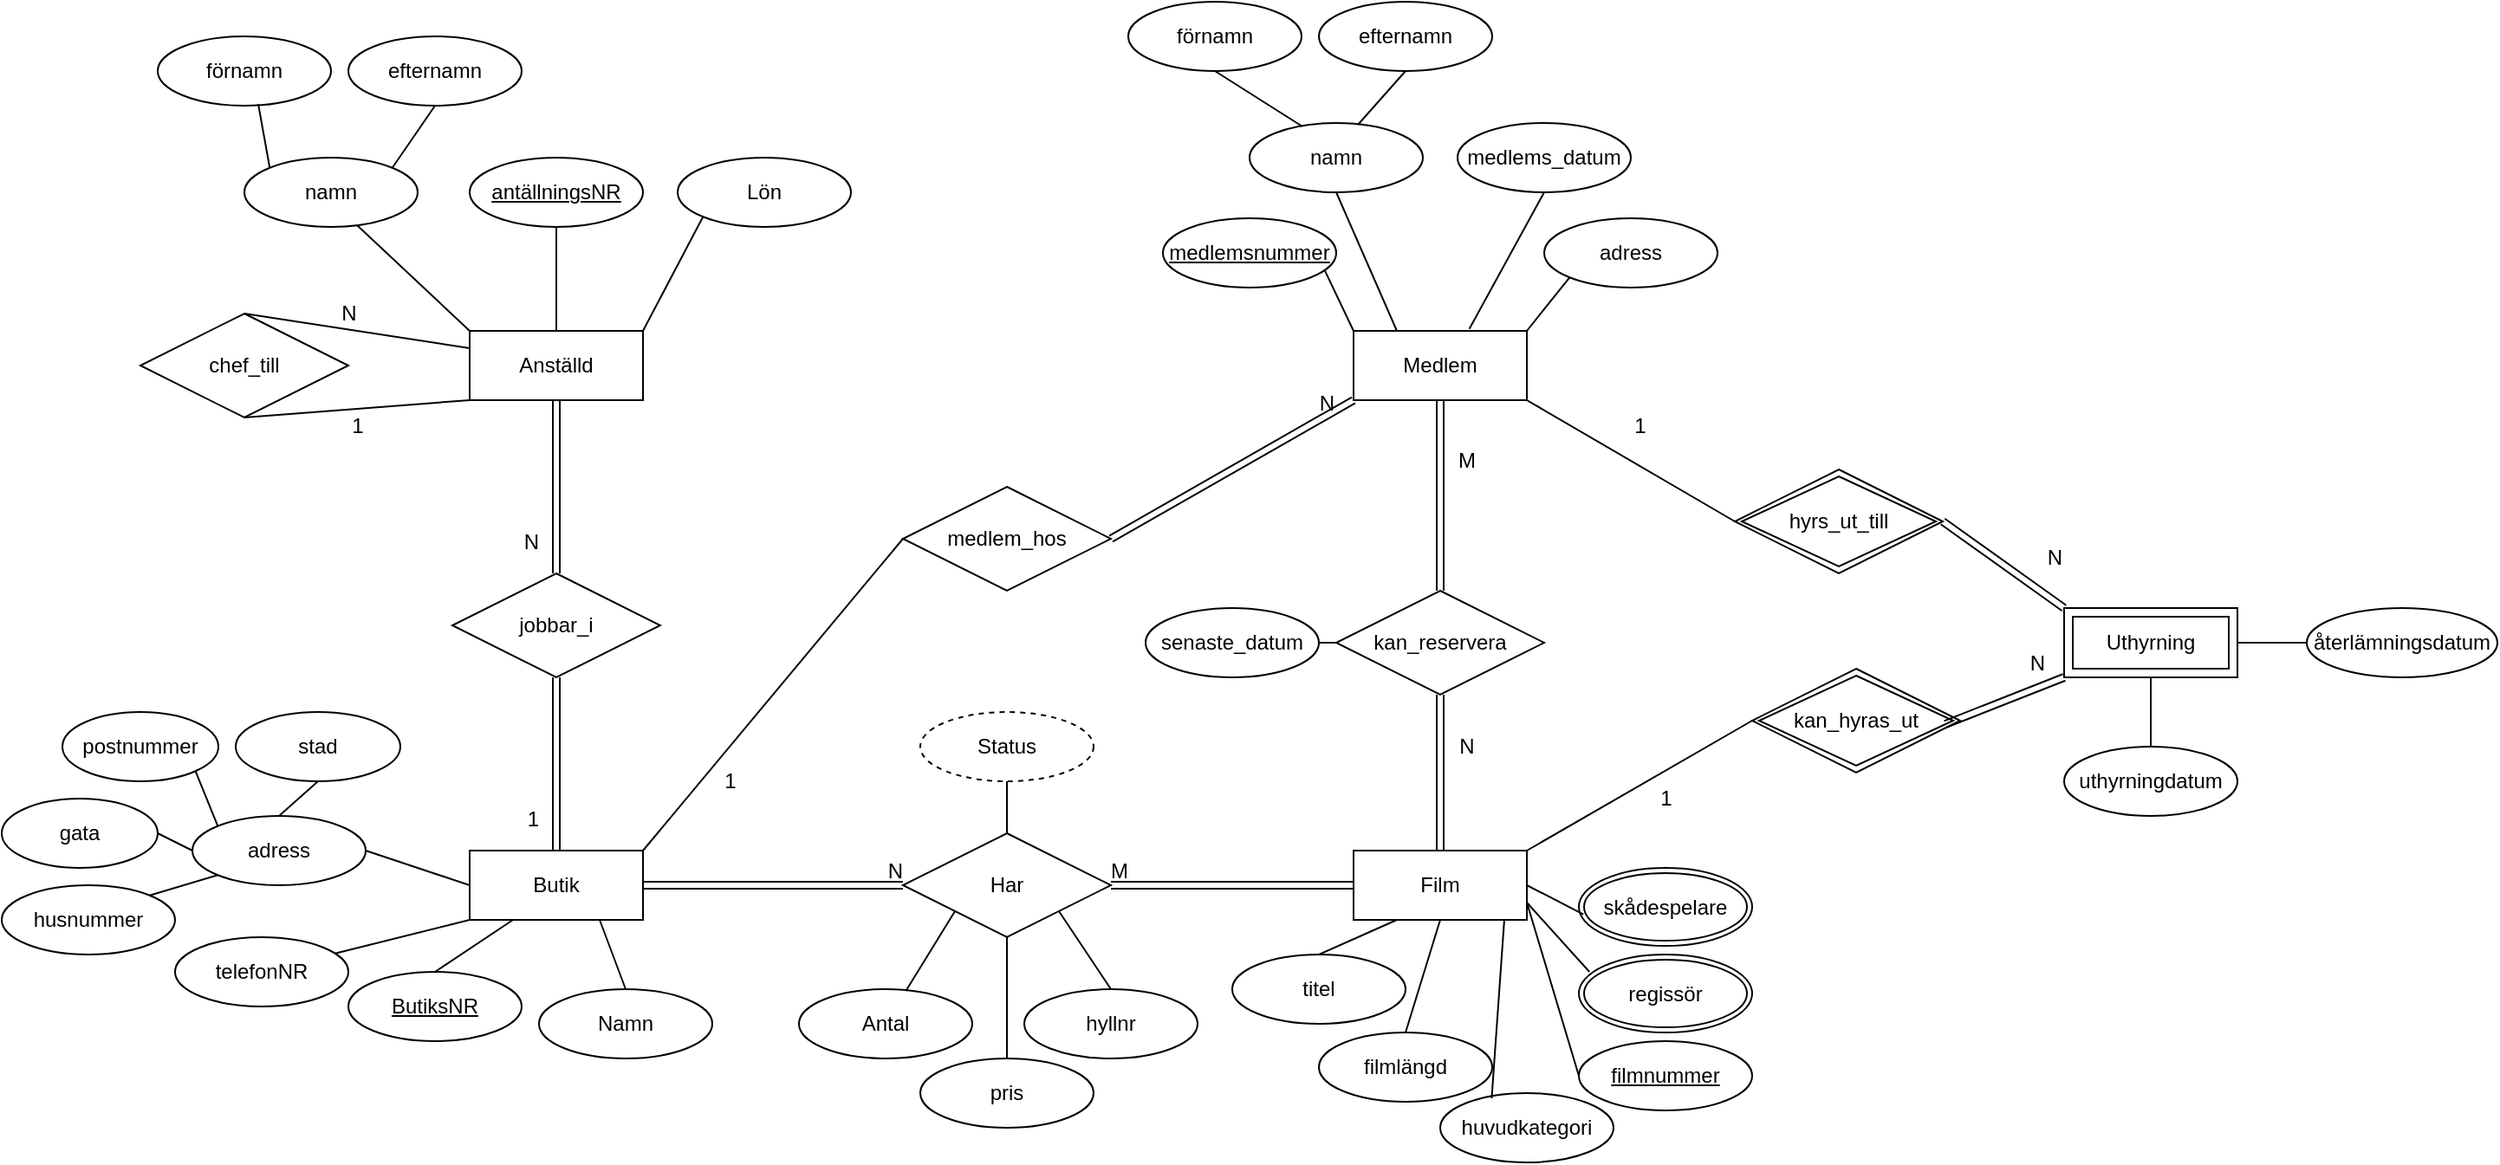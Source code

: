 <mxfile version="20.3.0" type="device"><diagram id="2Gn8IiJ5JbjK_qTD21-P" name="Page-1"><mxGraphModel dx="1586" dy="1097" grid="1" gridSize="10" guides="1" tooltips="1" connect="1" arrows="1" fold="1" page="0" pageScale="1" pageWidth="827" pageHeight="1169" math="0" shadow="0"><root><mxCell id="0"/><mxCell id="1" parent="0"/><mxCell id="5Oxl2n-bOs-Yhu8xtXHp-1" value="Anställd" style="whiteSpace=wrap;html=1;align=center;" parent="1" vertex="1"><mxGeometry x="120" y="120" width="100" height="40" as="geometry"/></mxCell><mxCell id="5Oxl2n-bOs-Yhu8xtXHp-2" value="antällningsNR" style="ellipse;whiteSpace=wrap;html=1;align=center;fontStyle=4;" parent="1" vertex="1"><mxGeometry x="120" y="20" width="100" height="40" as="geometry"/></mxCell><mxCell id="5Oxl2n-bOs-Yhu8xtXHp-3" value="namn" style="ellipse;whiteSpace=wrap;html=1;align=center;" parent="1" vertex="1"><mxGeometry x="-10" y="20" width="100" height="40" as="geometry"/></mxCell><mxCell id="5Oxl2n-bOs-Yhu8xtXHp-4" value="Lön" style="ellipse;whiteSpace=wrap;html=1;align=center;" parent="1" vertex="1"><mxGeometry x="240" y="20" width="100" height="40" as="geometry"/></mxCell><mxCell id="5Oxl2n-bOs-Yhu8xtXHp-5" value="förnamn" style="ellipse;whiteSpace=wrap;html=1;align=center;" parent="1" vertex="1"><mxGeometry x="-60" y="-50" width="100" height="40" as="geometry"/></mxCell><mxCell id="5Oxl2n-bOs-Yhu8xtXHp-6" value="efternamn" style="ellipse;whiteSpace=wrap;html=1;align=center;" parent="1" vertex="1"><mxGeometry x="50" y="-50" width="100" height="40" as="geometry"/></mxCell><mxCell id="5Oxl2n-bOs-Yhu8xtXHp-7" value="" style="endArrow=none;html=1;rounded=0;exitX=0.5;exitY=1;exitDx=0;exitDy=0;entryX=1;entryY=0;entryDx=0;entryDy=0;" parent="1" source="5Oxl2n-bOs-Yhu8xtXHp-6" target="5Oxl2n-bOs-Yhu8xtXHp-3" edge="1"><mxGeometry relative="1" as="geometry"><mxPoint x="240" y="250" as="sourcePoint"/><mxPoint x="400" y="250" as="targetPoint"/></mxGeometry></mxCell><mxCell id="5Oxl2n-bOs-Yhu8xtXHp-8" value="" style="endArrow=none;html=1;rounded=0;entryX=0;entryY=0;entryDx=0;entryDy=0;exitX=0.58;exitY=0.975;exitDx=0;exitDy=0;exitPerimeter=0;" parent="1" source="5Oxl2n-bOs-Yhu8xtXHp-5" target="5Oxl2n-bOs-Yhu8xtXHp-3" edge="1"><mxGeometry relative="1" as="geometry"><mxPoint x="-10" y="-10" as="sourcePoint"/><mxPoint x="140" y="-10" as="targetPoint"/></mxGeometry></mxCell><mxCell id="5Oxl2n-bOs-Yhu8xtXHp-10" value="" style="endArrow=none;html=1;rounded=0;exitX=0;exitY=1;exitDx=0;exitDy=0;entryX=1;entryY=0;entryDx=0;entryDy=0;" parent="1" source="5Oxl2n-bOs-Yhu8xtXHp-4" target="5Oxl2n-bOs-Yhu8xtXHp-1" edge="1"><mxGeometry relative="1" as="geometry"><mxPoint x="210" y="300" as="sourcePoint"/><mxPoint x="370" y="300" as="targetPoint"/></mxGeometry></mxCell><mxCell id="5Oxl2n-bOs-Yhu8xtXHp-11" value="" style="endArrow=none;html=1;rounded=0;exitX=0.5;exitY=1;exitDx=0;exitDy=0;entryX=0.5;entryY=0;entryDx=0;entryDy=0;" parent="1" source="5Oxl2n-bOs-Yhu8xtXHp-2" target="5Oxl2n-bOs-Yhu8xtXHp-1" edge="1"><mxGeometry relative="1" as="geometry"><mxPoint x="210" y="300" as="sourcePoint"/><mxPoint x="370" y="300" as="targetPoint"/></mxGeometry></mxCell><mxCell id="5Oxl2n-bOs-Yhu8xtXHp-12" value="" style="endArrow=none;html=1;rounded=0;exitX=0.65;exitY=0.975;exitDx=0;exitDy=0;exitPerimeter=0;entryX=0;entryY=0;entryDx=0;entryDy=0;" parent="1" source="5Oxl2n-bOs-Yhu8xtXHp-3" target="5Oxl2n-bOs-Yhu8xtXHp-1" edge="1"><mxGeometry relative="1" as="geometry"><mxPoint x="210" y="300" as="sourcePoint"/><mxPoint x="370" y="300" as="targetPoint"/></mxGeometry></mxCell><mxCell id="5Oxl2n-bOs-Yhu8xtXHp-13" value="chef_till" style="shape=rhombus;perimeter=rhombusPerimeter;whiteSpace=wrap;html=1;align=center;" parent="1" vertex="1"><mxGeometry x="-70" y="110" width="120" height="60" as="geometry"/></mxCell><mxCell id="5Oxl2n-bOs-Yhu8xtXHp-14" value="" style="endArrow=none;html=1;rounded=0;exitX=0.5;exitY=1;exitDx=0;exitDy=0;entryX=0;entryY=1;entryDx=0;entryDy=0;" parent="1" source="5Oxl2n-bOs-Yhu8xtXHp-13" target="5Oxl2n-bOs-Yhu8xtXHp-1" edge="1"><mxGeometry relative="1" as="geometry"><mxPoint x="130" y="280" as="sourcePoint"/><mxPoint x="290" y="280" as="targetPoint"/></mxGeometry></mxCell><mxCell id="5Oxl2n-bOs-Yhu8xtXHp-15" value="" style="endArrow=none;html=1;rounded=0;exitX=0.5;exitY=0;exitDx=0;exitDy=0;entryX=0;entryY=0.25;entryDx=0;entryDy=0;" parent="1" source="5Oxl2n-bOs-Yhu8xtXHp-13" target="5Oxl2n-bOs-Yhu8xtXHp-1" edge="1"><mxGeometry relative="1" as="geometry"><mxPoint x="130" y="280" as="sourcePoint"/><mxPoint x="290" y="280" as="targetPoint"/></mxGeometry></mxCell><mxCell id="5Oxl2n-bOs-Yhu8xtXHp-16" value="1" style="text;html=1;align=center;verticalAlign=middle;resizable=0;points=[];autosize=1;strokeColor=none;fillColor=none;" parent="1" vertex="1"><mxGeometry x="40" y="160" width="30" height="30" as="geometry"/></mxCell><mxCell id="5Oxl2n-bOs-Yhu8xtXHp-17" value="N" style="text;html=1;align=center;verticalAlign=middle;resizable=0;points=[];autosize=1;strokeColor=none;fillColor=none;" parent="1" vertex="1"><mxGeometry x="35" y="95" width="30" height="30" as="geometry"/></mxCell><mxCell id="5Oxl2n-bOs-Yhu8xtXHp-18" value="Butik" style="whiteSpace=wrap;html=1;align=center;" parent="1" vertex="1"><mxGeometry x="120" y="420" width="100" height="40" as="geometry"/></mxCell><mxCell id="5Oxl2n-bOs-Yhu8xtXHp-19" value="jobbar_i" style="shape=rhombus;perimeter=rhombusPerimeter;whiteSpace=wrap;html=1;align=center;" parent="1" vertex="1"><mxGeometry x="110" y="260" width="120" height="60" as="geometry"/></mxCell><mxCell id="5Oxl2n-bOs-Yhu8xtXHp-30" value="" style="shape=link;html=1;rounded=0;exitX=0.5;exitY=1;exitDx=0;exitDy=0;entryX=0.5;entryY=0;entryDx=0;entryDy=0;" parent="1" source="5Oxl2n-bOs-Yhu8xtXHp-1" target="5Oxl2n-bOs-Yhu8xtXHp-19" edge="1"><mxGeometry relative="1" as="geometry"><mxPoint x="130" y="460" as="sourcePoint"/><mxPoint x="320" y="290" as="targetPoint"/></mxGeometry></mxCell><mxCell id="5Oxl2n-bOs-Yhu8xtXHp-31" value="N" style="resizable=0;html=1;align=right;verticalAlign=bottom;" parent="5Oxl2n-bOs-Yhu8xtXHp-30" connectable="0" vertex="1"><mxGeometry x="1" relative="1" as="geometry"><mxPoint x="-10" y="-10" as="offset"/></mxGeometry></mxCell><mxCell id="5Oxl2n-bOs-Yhu8xtXHp-32" value="" style="shape=link;html=1;rounded=0;entryX=0.5;entryY=0;entryDx=0;entryDy=0;exitX=0.5;exitY=1;exitDx=0;exitDy=0;" parent="1" source="5Oxl2n-bOs-Yhu8xtXHp-19" target="5Oxl2n-bOs-Yhu8xtXHp-18" edge="1"><mxGeometry relative="1" as="geometry"><mxPoint x="130" y="460" as="sourcePoint"/><mxPoint x="290" y="460" as="targetPoint"/></mxGeometry></mxCell><mxCell id="5Oxl2n-bOs-Yhu8xtXHp-33" value="1" style="resizable=0;html=1;align=right;verticalAlign=bottom;" parent="5Oxl2n-bOs-Yhu8xtXHp-32" connectable="0" vertex="1"><mxGeometry x="1" relative="1" as="geometry"><mxPoint x="-10" y="-10" as="offset"/></mxGeometry></mxCell><mxCell id="5Oxl2n-bOs-Yhu8xtXHp-34" value="telefonNR" style="ellipse;whiteSpace=wrap;html=1;align=center;" parent="1" vertex="1"><mxGeometry x="-50" y="470" width="100" height="40" as="geometry"/></mxCell><mxCell id="5Oxl2n-bOs-Yhu8xtXHp-35" value="adress" style="ellipse;whiteSpace=wrap;html=1;align=center;" parent="1" vertex="1"><mxGeometry x="-40" y="400" width="100" height="40" as="geometry"/></mxCell><mxCell id="5Oxl2n-bOs-Yhu8xtXHp-36" value="&lt;u&gt;ButiksNR&lt;/u&gt;" style="ellipse;whiteSpace=wrap;html=1;align=center;" parent="1" vertex="1"><mxGeometry x="50" y="490" width="100" height="40" as="geometry"/></mxCell><mxCell id="5Oxl2n-bOs-Yhu8xtXHp-37" value="Namn" style="ellipse;whiteSpace=wrap;html=1;align=center;" parent="1" vertex="1"><mxGeometry x="160" y="500" width="100" height="40" as="geometry"/></mxCell><mxCell id="5Oxl2n-bOs-Yhu8xtXHp-38" value="" style="endArrow=none;html=1;rounded=0;entryX=1;entryY=0.5;entryDx=0;entryDy=0;exitX=0;exitY=0.5;exitDx=0;exitDy=0;" parent="1" source="5Oxl2n-bOs-Yhu8xtXHp-18" target="5Oxl2n-bOs-Yhu8xtXHp-35" edge="1"><mxGeometry relative="1" as="geometry"><mxPoint x="130" y="460" as="sourcePoint"/><mxPoint x="290" y="460" as="targetPoint"/></mxGeometry></mxCell><mxCell id="5Oxl2n-bOs-Yhu8xtXHp-39" value="" style="endArrow=none;html=1;rounded=0;exitX=0;exitY=1;exitDx=0;exitDy=0;" parent="1" source="5Oxl2n-bOs-Yhu8xtXHp-18" target="5Oxl2n-bOs-Yhu8xtXHp-34" edge="1"><mxGeometry relative="1" as="geometry"><mxPoint x="130" y="460" as="sourcePoint"/><mxPoint x="290" y="460" as="targetPoint"/></mxGeometry></mxCell><mxCell id="5Oxl2n-bOs-Yhu8xtXHp-40" value="" style="endArrow=none;html=1;rounded=0;entryX=0.5;entryY=0;entryDx=0;entryDy=0;exitX=0.25;exitY=1;exitDx=0;exitDy=0;" parent="1" source="5Oxl2n-bOs-Yhu8xtXHp-18" target="5Oxl2n-bOs-Yhu8xtXHp-36" edge="1"><mxGeometry relative="1" as="geometry"><mxPoint x="130" y="460" as="sourcePoint"/><mxPoint x="290" y="460" as="targetPoint"/></mxGeometry></mxCell><mxCell id="5Oxl2n-bOs-Yhu8xtXHp-41" value="" style="endArrow=none;html=1;rounded=0;entryX=0.5;entryY=0;entryDx=0;entryDy=0;exitX=0.75;exitY=1;exitDx=0;exitDy=0;" parent="1" source="5Oxl2n-bOs-Yhu8xtXHp-18" target="5Oxl2n-bOs-Yhu8xtXHp-37" edge="1"><mxGeometry relative="1" as="geometry"><mxPoint x="130" y="460" as="sourcePoint"/><mxPoint x="290" y="460" as="targetPoint"/></mxGeometry></mxCell><mxCell id="5Oxl2n-bOs-Yhu8xtXHp-42" value="stad" style="ellipse;whiteSpace=wrap;html=1;align=center;" parent="1" vertex="1"><mxGeometry x="-15" y="340" width="95" height="40" as="geometry"/></mxCell><mxCell id="5Oxl2n-bOs-Yhu8xtXHp-43" value="postnummer" style="ellipse;whiteSpace=wrap;html=1;align=center;" parent="1" vertex="1"><mxGeometry x="-115" y="340" width="90" height="40" as="geometry"/></mxCell><mxCell id="5Oxl2n-bOs-Yhu8xtXHp-44" value="gata" style="ellipse;whiteSpace=wrap;html=1;align=center;" parent="1" vertex="1"><mxGeometry x="-150" y="390" width="90" height="40" as="geometry"/></mxCell><mxCell id="5Oxl2n-bOs-Yhu8xtXHp-45" value="husnummer" style="ellipse;whiteSpace=wrap;html=1;align=center;" parent="1" vertex="1"><mxGeometry x="-150" y="440" width="100" height="40" as="geometry"/></mxCell><mxCell id="5Oxl2n-bOs-Yhu8xtXHp-46" value="" style="endArrow=none;html=1;rounded=0;exitX=0.5;exitY=1;exitDx=0;exitDy=0;entryX=0.5;entryY=0;entryDx=0;entryDy=0;" parent="1" source="5Oxl2n-bOs-Yhu8xtXHp-42" target="5Oxl2n-bOs-Yhu8xtXHp-35" edge="1"><mxGeometry relative="1" as="geometry"><mxPoint x="130" y="460" as="sourcePoint"/><mxPoint x="290" y="460" as="targetPoint"/></mxGeometry></mxCell><mxCell id="5Oxl2n-bOs-Yhu8xtXHp-47" value="" style="endArrow=none;html=1;rounded=0;exitX=1;exitY=1;exitDx=0;exitDy=0;entryX=0;entryY=0;entryDx=0;entryDy=0;" parent="1" source="5Oxl2n-bOs-Yhu8xtXHp-43" target="5Oxl2n-bOs-Yhu8xtXHp-35" edge="1"><mxGeometry relative="1" as="geometry"><mxPoint x="130" y="460" as="sourcePoint"/><mxPoint x="290" y="460" as="targetPoint"/></mxGeometry></mxCell><mxCell id="5Oxl2n-bOs-Yhu8xtXHp-48" value="" style="endArrow=none;html=1;rounded=0;exitX=1;exitY=0.5;exitDx=0;exitDy=0;entryX=0;entryY=0.5;entryDx=0;entryDy=0;" parent="1" source="5Oxl2n-bOs-Yhu8xtXHp-44" target="5Oxl2n-bOs-Yhu8xtXHp-35" edge="1"><mxGeometry relative="1" as="geometry"><mxPoint x="130" y="460" as="sourcePoint"/><mxPoint x="290" y="460" as="targetPoint"/></mxGeometry></mxCell><mxCell id="5Oxl2n-bOs-Yhu8xtXHp-49" value="" style="endArrow=none;html=1;rounded=0;exitX=1;exitY=0;exitDx=0;exitDy=0;entryX=0;entryY=1;entryDx=0;entryDy=0;" parent="1" source="5Oxl2n-bOs-Yhu8xtXHp-45" target="5Oxl2n-bOs-Yhu8xtXHp-35" edge="1"><mxGeometry relative="1" as="geometry"><mxPoint x="130" y="460" as="sourcePoint"/><mxPoint x="290" y="460" as="targetPoint"/></mxGeometry></mxCell><mxCell id="5Oxl2n-bOs-Yhu8xtXHp-50" value="Film" style="whiteSpace=wrap;html=1;align=center;" parent="1" vertex="1"><mxGeometry x="630" y="420" width="100" height="40" as="geometry"/></mxCell><mxCell id="5Oxl2n-bOs-Yhu8xtXHp-51" value="Medlem" style="whiteSpace=wrap;html=1;align=center;" parent="1" vertex="1"><mxGeometry x="630" y="120" width="100" height="40" as="geometry"/></mxCell><mxCell id="5Oxl2n-bOs-Yhu8xtXHp-53" value="Har" style="shape=rhombus;perimeter=rhombusPerimeter;whiteSpace=wrap;html=1;align=center;" parent="1" vertex="1"><mxGeometry x="370" y="410" width="120" height="60" as="geometry"/></mxCell><mxCell id="5Oxl2n-bOs-Yhu8xtXHp-58" value="" style="shape=link;html=1;rounded=0;entryX=0;entryY=0.5;entryDx=0;entryDy=0;exitX=1;exitY=0.5;exitDx=0;exitDy=0;" parent="1" source="5Oxl2n-bOs-Yhu8xtXHp-18" target="5Oxl2n-bOs-Yhu8xtXHp-53" edge="1"><mxGeometry relative="1" as="geometry"><mxPoint x="240" y="440" as="sourcePoint"/><mxPoint x="360" y="440" as="targetPoint"/></mxGeometry></mxCell><mxCell id="5Oxl2n-bOs-Yhu8xtXHp-59" value="N" style="resizable=0;html=1;align=right;verticalAlign=bottom;" parent="5Oxl2n-bOs-Yhu8xtXHp-58" connectable="0" vertex="1"><mxGeometry x="1" relative="1" as="geometry"/></mxCell><mxCell id="5Oxl2n-bOs-Yhu8xtXHp-63" value="" style="shape=link;html=1;rounded=0;exitX=1;exitY=0.5;exitDx=0;exitDy=0;entryX=0;entryY=0.5;entryDx=0;entryDy=0;" parent="1" source="5Oxl2n-bOs-Yhu8xtXHp-53" target="5Oxl2n-bOs-Yhu8xtXHp-50" edge="1"><mxGeometry relative="1" as="geometry"><mxPoint x="500" y="440" as="sourcePoint"/><mxPoint x="630" y="440" as="targetPoint"/></mxGeometry></mxCell><mxCell id="5Oxl2n-bOs-Yhu8xtXHp-64" value="M" style="resizable=0;html=1;align=right;verticalAlign=bottom;" parent="5Oxl2n-bOs-Yhu8xtXHp-63" connectable="0" vertex="1"><mxGeometry x="1" relative="1" as="geometry"><mxPoint x="-130" as="offset"/></mxGeometry></mxCell><mxCell id="5Oxl2n-bOs-Yhu8xtXHp-65" value="Antal" style="ellipse;whiteSpace=wrap;html=1;align=center;" parent="1" vertex="1"><mxGeometry x="310" y="500" width="100" height="40" as="geometry"/></mxCell><mxCell id="5Oxl2n-bOs-Yhu8xtXHp-66" value="pris" style="ellipse;whiteSpace=wrap;html=1;align=center;" parent="1" vertex="1"><mxGeometry x="380" y="540" width="100" height="40" as="geometry"/></mxCell><mxCell id="5Oxl2n-bOs-Yhu8xtXHp-68" value="Status" style="ellipse;whiteSpace=wrap;html=1;align=center;dashed=1;" parent="1" vertex="1"><mxGeometry x="380" y="340" width="100" height="40" as="geometry"/></mxCell><mxCell id="5Oxl2n-bOs-Yhu8xtXHp-70" value="hyllnr" style="ellipse;whiteSpace=wrap;html=1;align=center;" parent="1" vertex="1"><mxGeometry x="440" y="500" width="100" height="40" as="geometry"/></mxCell><mxCell id="5Oxl2n-bOs-Yhu8xtXHp-71" value="" style="endArrow=none;html=1;rounded=0;entryX=0;entryY=1;entryDx=0;entryDy=0;exitX=0.617;exitY=0.025;exitDx=0;exitDy=0;exitPerimeter=0;" parent="1" source="5Oxl2n-bOs-Yhu8xtXHp-65" target="5Oxl2n-bOs-Yhu8xtXHp-53" edge="1"><mxGeometry relative="1" as="geometry"><mxPoint x="190" y="420" as="sourcePoint"/><mxPoint x="350" y="420" as="targetPoint"/></mxGeometry></mxCell><mxCell id="5Oxl2n-bOs-Yhu8xtXHp-72" value="" style="endArrow=none;html=1;rounded=0;entryX=0.5;entryY=0;entryDx=0;entryDy=0;exitX=0.5;exitY=1;exitDx=0;exitDy=0;" parent="1" source="5Oxl2n-bOs-Yhu8xtXHp-53" target="5Oxl2n-bOs-Yhu8xtXHp-66" edge="1"><mxGeometry relative="1" as="geometry"><mxPoint x="190" y="420" as="sourcePoint"/><mxPoint x="350" y="420" as="targetPoint"/></mxGeometry></mxCell><mxCell id="5Oxl2n-bOs-Yhu8xtXHp-73" value="" style="endArrow=none;html=1;rounded=0;entryX=0.5;entryY=0;entryDx=0;entryDy=0;exitX=1;exitY=1;exitDx=0;exitDy=0;" parent="1" source="5Oxl2n-bOs-Yhu8xtXHp-53" target="5Oxl2n-bOs-Yhu8xtXHp-70" edge="1"><mxGeometry relative="1" as="geometry"><mxPoint x="190" y="420" as="sourcePoint"/><mxPoint x="350" y="420" as="targetPoint"/></mxGeometry></mxCell><mxCell id="5Oxl2n-bOs-Yhu8xtXHp-74" value="" style="endArrow=none;html=1;rounded=0;entryX=0.5;entryY=1;entryDx=0;entryDy=0;exitX=0.5;exitY=0;exitDx=0;exitDy=0;" parent="1" source="5Oxl2n-bOs-Yhu8xtXHp-53" target="5Oxl2n-bOs-Yhu8xtXHp-68" edge="1"><mxGeometry relative="1" as="geometry"><mxPoint x="190" y="420" as="sourcePoint"/><mxPoint x="350" y="420" as="targetPoint"/></mxGeometry></mxCell><mxCell id="5Oxl2n-bOs-Yhu8xtXHp-75" value="titel" style="ellipse;whiteSpace=wrap;html=1;align=center;" parent="1" vertex="1"><mxGeometry x="560" y="480" width="100" height="40" as="geometry"/></mxCell><mxCell id="5Oxl2n-bOs-Yhu8xtXHp-76" value="filmlängd" style="ellipse;whiteSpace=wrap;html=1;align=center;" parent="1" vertex="1"><mxGeometry x="610" y="525" width="100" height="40" as="geometry"/></mxCell><mxCell id="5Oxl2n-bOs-Yhu8xtXHp-77" value="huvudkategori" style="ellipse;whiteSpace=wrap;html=1;align=center;" parent="1" vertex="1"><mxGeometry x="680" y="560" width="100" height="40" as="geometry"/></mxCell><mxCell id="5Oxl2n-bOs-Yhu8xtXHp-78" value="&lt;u&gt;filmnummer&lt;/u&gt;" style="ellipse;whiteSpace=wrap;html=1;align=center;" parent="1" vertex="1"><mxGeometry x="760" y="530" width="100" height="40" as="geometry"/></mxCell><mxCell id="5Oxl2n-bOs-Yhu8xtXHp-79" value="" style="endArrow=none;html=1;rounded=0;entryX=0.5;entryY=0;entryDx=0;entryDy=0;exitX=0.25;exitY=1;exitDx=0;exitDy=0;" parent="1" source="5Oxl2n-bOs-Yhu8xtXHp-50" target="5Oxl2n-bOs-Yhu8xtXHp-75" edge="1"><mxGeometry relative="1" as="geometry"><mxPoint x="190" y="420" as="sourcePoint"/><mxPoint x="350" y="420" as="targetPoint"/></mxGeometry></mxCell><mxCell id="5Oxl2n-bOs-Yhu8xtXHp-80" value="" style="endArrow=none;html=1;rounded=0;entryX=0.5;entryY=0;entryDx=0;entryDy=0;exitX=0.5;exitY=1;exitDx=0;exitDy=0;" parent="1" source="5Oxl2n-bOs-Yhu8xtXHp-50" target="5Oxl2n-bOs-Yhu8xtXHp-76" edge="1"><mxGeometry relative="1" as="geometry"><mxPoint x="190" y="420" as="sourcePoint"/><mxPoint x="350" y="420" as="targetPoint"/></mxGeometry></mxCell><mxCell id="5Oxl2n-bOs-Yhu8xtXHp-81" value="" style="endArrow=none;html=1;rounded=0;entryX=0.297;entryY=0.075;entryDx=0;entryDy=0;entryPerimeter=0;exitX=0.87;exitY=0.992;exitDx=0;exitDy=0;exitPerimeter=0;" parent="1" source="5Oxl2n-bOs-Yhu8xtXHp-50" target="5Oxl2n-bOs-Yhu8xtXHp-77" edge="1"><mxGeometry relative="1" as="geometry"><mxPoint x="400" y="420" as="sourcePoint"/><mxPoint x="560" y="420" as="targetPoint"/></mxGeometry></mxCell><mxCell id="5Oxl2n-bOs-Yhu8xtXHp-82" value="" style="endArrow=none;html=1;rounded=0;entryX=0;entryY=0.5;entryDx=0;entryDy=0;exitX=1;exitY=0.75;exitDx=0;exitDy=0;" parent="1" source="5Oxl2n-bOs-Yhu8xtXHp-50" target="5Oxl2n-bOs-Yhu8xtXHp-78" edge="1"><mxGeometry relative="1" as="geometry"><mxPoint x="400" y="420" as="sourcePoint"/><mxPoint x="560" y="420" as="targetPoint"/></mxGeometry></mxCell><mxCell id="5Oxl2n-bOs-Yhu8xtXHp-83" value="regissör" style="ellipse;shape=doubleEllipse;margin=3;whiteSpace=wrap;html=1;align=center;" parent="1" vertex="1"><mxGeometry x="760" y="480" width="100" height="45" as="geometry"/></mxCell><mxCell id="5Oxl2n-bOs-Yhu8xtXHp-84" value="skådespelare" style="ellipse;shape=doubleEllipse;margin=3;whiteSpace=wrap;html=1;align=center;" parent="1" vertex="1"><mxGeometry x="760" y="430" width="100" height="45" as="geometry"/></mxCell><mxCell id="5Oxl2n-bOs-Yhu8xtXHp-85" value="" style="endArrow=none;html=1;rounded=0;exitX=1;exitY=0.75;exitDx=0;exitDy=0;entryX=0.061;entryY=0.222;entryDx=0;entryDy=0;entryPerimeter=0;" parent="1" source="5Oxl2n-bOs-Yhu8xtXHp-50" target="5Oxl2n-bOs-Yhu8xtXHp-83" edge="1"><mxGeometry relative="1" as="geometry"><mxPoint x="780" y="540" as="sourcePoint"/><mxPoint x="940" y="540" as="targetPoint"/></mxGeometry></mxCell><mxCell id="5Oxl2n-bOs-Yhu8xtXHp-86" value="" style="endArrow=none;html=1;rounded=0;entryX=1;entryY=0.5;entryDx=0;entryDy=0;exitX=0.026;exitY=0.595;exitDx=0;exitDy=0;exitPerimeter=0;" parent="1" source="5Oxl2n-bOs-Yhu8xtXHp-84" target="5Oxl2n-bOs-Yhu8xtXHp-50" edge="1"><mxGeometry relative="1" as="geometry"><mxPoint x="780" y="540" as="sourcePoint"/><mxPoint x="940" y="540" as="targetPoint"/></mxGeometry></mxCell><mxCell id="5Oxl2n-bOs-Yhu8xtXHp-88" value="kan_reservera" style="shape=rhombus;perimeter=rhombusPerimeter;whiteSpace=wrap;html=1;align=center;" parent="1" vertex="1"><mxGeometry x="620" y="270" width="120" height="60" as="geometry"/></mxCell><mxCell id="5Oxl2n-bOs-Yhu8xtXHp-89" value="" style="shape=link;html=1;rounded=0;exitX=0.5;exitY=0;exitDx=0;exitDy=0;entryX=0.5;entryY=1;entryDx=0;entryDy=0;" parent="1" source="5Oxl2n-bOs-Yhu8xtXHp-50" target="5Oxl2n-bOs-Yhu8xtXHp-88" edge="1"><mxGeometry relative="1" as="geometry"><mxPoint x="610" y="360" as="sourcePoint"/><mxPoint x="770" y="360" as="targetPoint"/></mxGeometry></mxCell><mxCell id="5Oxl2n-bOs-Yhu8xtXHp-90" value="" style="resizable=0;html=1;align=right;verticalAlign=bottom;" parent="5Oxl2n-bOs-Yhu8xtXHp-89" connectable="0" vertex="1"><mxGeometry x="1" relative="1" as="geometry"/></mxCell><mxCell id="5Oxl2n-bOs-Yhu8xtXHp-91" value="N" style="text;html=1;align=center;verticalAlign=middle;resizable=0;points=[];autosize=1;strokeColor=none;fillColor=none;" parent="1" vertex="1"><mxGeometry x="680" y="345" width="30" height="30" as="geometry"/></mxCell><mxCell id="5Oxl2n-bOs-Yhu8xtXHp-92" value="" style="shape=link;html=1;rounded=0;exitX=0.5;exitY=0;exitDx=0;exitDy=0;entryX=0.5;entryY=1;entryDx=0;entryDy=0;" parent="1" source="5Oxl2n-bOs-Yhu8xtXHp-88" target="5Oxl2n-bOs-Yhu8xtXHp-51" edge="1"><mxGeometry relative="1" as="geometry"><mxPoint x="679.41" y="260" as="sourcePoint"/><mxPoint x="679.41" y="160" as="targetPoint"/><Array as="points"/></mxGeometry></mxCell><mxCell id="5Oxl2n-bOs-Yhu8xtXHp-93" value="" style="resizable=0;html=1;align=right;verticalAlign=bottom;" parent="5Oxl2n-bOs-Yhu8xtXHp-92" connectable="0" vertex="1"><mxGeometry x="1" relative="1" as="geometry"/></mxCell><mxCell id="5Oxl2n-bOs-Yhu8xtXHp-94" value="M" style="text;html=1;align=center;verticalAlign=middle;resizable=0;points=[];autosize=1;strokeColor=none;fillColor=none;" parent="1" vertex="1"><mxGeometry x="680" y="180" width="30" height="30" as="geometry"/></mxCell><mxCell id="5Oxl2n-bOs-Yhu8xtXHp-95" value="senaste_datum" style="ellipse;whiteSpace=wrap;html=1;align=center;" parent="1" vertex="1"><mxGeometry x="510" y="280" width="100" height="40" as="geometry"/></mxCell><mxCell id="5Oxl2n-bOs-Yhu8xtXHp-96" value="" style="endArrow=none;html=1;rounded=0;exitX=0;exitY=0.5;exitDx=0;exitDy=0;entryX=1;entryY=0.5;entryDx=0;entryDy=0;" parent="1" source="5Oxl2n-bOs-Yhu8xtXHp-88" target="5Oxl2n-bOs-Yhu8xtXHp-95" edge="1"><mxGeometry relative="1" as="geometry"><mxPoint x="270" y="440" as="sourcePoint"/><mxPoint x="430" y="440" as="targetPoint"/></mxGeometry></mxCell><mxCell id="5Oxl2n-bOs-Yhu8xtXHp-98" value="medlem_hos" style="shape=rhombus;perimeter=rhombusPerimeter;whiteSpace=wrap;html=1;align=center;" parent="1" vertex="1"><mxGeometry x="370" y="210" width="120" height="60" as="geometry"/></mxCell><mxCell id="5Oxl2n-bOs-Yhu8xtXHp-99" value="" style="shape=link;html=1;rounded=0;exitX=1;exitY=0.5;exitDx=0;exitDy=0;entryX=0;entryY=1;entryDx=0;entryDy=0;" parent="1" source="5Oxl2n-bOs-Yhu8xtXHp-98" target="5Oxl2n-bOs-Yhu8xtXHp-51" edge="1"><mxGeometry relative="1" as="geometry"><mxPoint x="500" y="190" as="sourcePoint"/><mxPoint x="660" y="190" as="targetPoint"/></mxGeometry></mxCell><mxCell id="5Oxl2n-bOs-Yhu8xtXHp-100" value="N" style="resizable=0;html=1;align=right;verticalAlign=bottom;" parent="5Oxl2n-bOs-Yhu8xtXHp-99" connectable="0" vertex="1"><mxGeometry x="1" relative="1" as="geometry"><mxPoint x="-10" y="10" as="offset"/></mxGeometry></mxCell><mxCell id="5Oxl2n-bOs-Yhu8xtXHp-102" value="" style="endArrow=none;html=1;rounded=0;exitX=1;exitY=0;exitDx=0;exitDy=0;entryX=0;entryY=0.5;entryDx=0;entryDy=0;" parent="1" source="5Oxl2n-bOs-Yhu8xtXHp-18" target="5Oxl2n-bOs-Yhu8xtXHp-98" edge="1"><mxGeometry relative="1" as="geometry"><mxPoint x="430" y="360" as="sourcePoint"/><mxPoint x="590" y="360" as="targetPoint"/></mxGeometry></mxCell><mxCell id="5Oxl2n-bOs-Yhu8xtXHp-103" value="1" style="text;html=1;align=center;verticalAlign=middle;resizable=0;points=[];autosize=1;strokeColor=none;fillColor=none;" parent="1" vertex="1"><mxGeometry x="255" y="365" width="30" height="30" as="geometry"/></mxCell><mxCell id="5Oxl2n-bOs-Yhu8xtXHp-104" value="Uthyrning" style="shape=ext;margin=3;double=1;whiteSpace=wrap;html=1;align=center;" parent="1" vertex="1"><mxGeometry x="1040" y="280" width="100" height="40" as="geometry"/></mxCell><mxCell id="5Oxl2n-bOs-Yhu8xtXHp-106" value="kan_hyras_ut" style="shape=rhombus;double=1;perimeter=rhombusPerimeter;whiteSpace=wrap;html=1;align=center;" parent="1" vertex="1"><mxGeometry x="860" y="315" width="120" height="60" as="geometry"/></mxCell><mxCell id="5Oxl2n-bOs-Yhu8xtXHp-107" value="" style="shape=link;html=1;rounded=0;entryX=0;entryY=1;entryDx=0;entryDy=0;exitX=0.929;exitY=0.534;exitDx=0;exitDy=0;exitPerimeter=0;" parent="1" source="5Oxl2n-bOs-Yhu8xtXHp-106" target="5Oxl2n-bOs-Yhu8xtXHp-104" edge="1"><mxGeometry relative="1" as="geometry"><mxPoint x="980" y="340" as="sourcePoint"/><mxPoint x="890" y="390" as="targetPoint"/></mxGeometry></mxCell><mxCell id="5Oxl2n-bOs-Yhu8xtXHp-108" value="N" style="resizable=0;html=1;align=right;verticalAlign=bottom;" parent="5Oxl2n-bOs-Yhu8xtXHp-107" connectable="0" vertex="1"><mxGeometry x="1" relative="1" as="geometry"><mxPoint x="-10" as="offset"/></mxGeometry></mxCell><mxCell id="5Oxl2n-bOs-Yhu8xtXHp-109" value="" style="endArrow=none;html=1;rounded=0;exitX=1;exitY=0;exitDx=0;exitDy=0;entryX=0;entryY=0.5;entryDx=0;entryDy=0;" parent="1" source="5Oxl2n-bOs-Yhu8xtXHp-50" target="5Oxl2n-bOs-Yhu8xtXHp-106" edge="1"><mxGeometry relative="1" as="geometry"><mxPoint x="720" y="390" as="sourcePoint"/><mxPoint x="880" y="390" as="targetPoint"/></mxGeometry></mxCell><mxCell id="5Oxl2n-bOs-Yhu8xtXHp-110" value="1" style="text;html=1;align=center;verticalAlign=middle;resizable=0;points=[];autosize=1;strokeColor=none;fillColor=none;" parent="1" vertex="1"><mxGeometry x="795" y="375" width="30" height="30" as="geometry"/></mxCell><mxCell id="5Oxl2n-bOs-Yhu8xtXHp-112" value="återlämningsdatum" style="ellipse;whiteSpace=wrap;html=1;align=center;" parent="1" vertex="1"><mxGeometry x="1180" y="280" width="110" height="40" as="geometry"/></mxCell><mxCell id="5Oxl2n-bOs-Yhu8xtXHp-113" value="uthyrningdatum" style="ellipse;whiteSpace=wrap;html=1;align=center;" parent="1" vertex="1"><mxGeometry x="1040" y="360" width="100" height="40" as="geometry"/></mxCell><mxCell id="5Oxl2n-bOs-Yhu8xtXHp-115" value="" style="endArrow=none;html=1;rounded=0;entryX=0;entryY=0.5;entryDx=0;entryDy=0;" parent="1" target="5Oxl2n-bOs-Yhu8xtXHp-112" edge="1"><mxGeometry relative="1" as="geometry"><mxPoint x="1140" y="300" as="sourcePoint"/><mxPoint x="750" y="380" as="targetPoint"/></mxGeometry></mxCell><mxCell id="5Oxl2n-bOs-Yhu8xtXHp-116" value="" style="endArrow=none;html=1;rounded=0;entryX=0.5;entryY=1;entryDx=0;entryDy=0;exitX=0.5;exitY=0;exitDx=0;exitDy=0;" parent="1" source="5Oxl2n-bOs-Yhu8xtXHp-113" target="5Oxl2n-bOs-Yhu8xtXHp-104" edge="1"><mxGeometry relative="1" as="geometry"><mxPoint x="590" y="380" as="sourcePoint"/><mxPoint x="750" y="380" as="targetPoint"/></mxGeometry></mxCell><mxCell id="5Oxl2n-bOs-Yhu8xtXHp-117" value="hyrs_ut_till" style="shape=rhombus;double=1;perimeter=rhombusPerimeter;whiteSpace=wrap;html=1;align=center;" parent="1" vertex="1"><mxGeometry x="850" y="200" width="120" height="60" as="geometry"/></mxCell><mxCell id="5Oxl2n-bOs-Yhu8xtXHp-120" value="" style="shape=link;html=1;rounded=0;entryX=0;entryY=0;entryDx=0;entryDy=0;" parent="1" target="5Oxl2n-bOs-Yhu8xtXHp-104" edge="1"><mxGeometry relative="1" as="geometry"><mxPoint x="970" y="230" as="sourcePoint"/><mxPoint x="1130" y="230" as="targetPoint"/></mxGeometry></mxCell><mxCell id="5Oxl2n-bOs-Yhu8xtXHp-121" value="N" style="resizable=0;html=1;align=right;verticalAlign=bottom;" parent="5Oxl2n-bOs-Yhu8xtXHp-120" connectable="0" vertex="1"><mxGeometry x="1" relative="1" as="geometry"><mxPoint y="-20" as="offset"/></mxGeometry></mxCell><mxCell id="5Oxl2n-bOs-Yhu8xtXHp-122" value="" style="endArrow=none;html=1;rounded=0;exitX=1;exitY=1;exitDx=0;exitDy=0;entryX=0;entryY=0.5;entryDx=0;entryDy=0;" parent="1" source="5Oxl2n-bOs-Yhu8xtXHp-51" target="5Oxl2n-bOs-Yhu8xtXHp-117" edge="1"><mxGeometry relative="1" as="geometry"><mxPoint x="790" y="170" as="sourcePoint"/><mxPoint x="950" y="170" as="targetPoint"/></mxGeometry></mxCell><mxCell id="5Oxl2n-bOs-Yhu8xtXHp-123" value="1" style="text;html=1;align=center;verticalAlign=middle;resizable=0;points=[];autosize=1;strokeColor=none;fillColor=none;" parent="1" vertex="1"><mxGeometry x="780" y="160" width="30" height="30" as="geometry"/></mxCell><mxCell id="5Oxl2n-bOs-Yhu8xtXHp-124" value="medlems_datum" style="ellipse;whiteSpace=wrap;html=1;align=center;" parent="1" vertex="1"><mxGeometry x="690" width="100" height="40" as="geometry"/></mxCell><mxCell id="5Oxl2n-bOs-Yhu8xtXHp-125" value="adress" style="ellipse;whiteSpace=wrap;html=1;align=center;" parent="1" vertex="1"><mxGeometry x="740" y="55" width="100" height="40" as="geometry"/></mxCell><mxCell id="5Oxl2n-bOs-Yhu8xtXHp-126" value="namn" style="ellipse;whiteSpace=wrap;html=1;align=center;" parent="1" vertex="1"><mxGeometry x="570" width="100" height="40" as="geometry"/></mxCell><mxCell id="5Oxl2n-bOs-Yhu8xtXHp-127" value="&lt;u&gt;medlemsnummer&lt;/u&gt;" style="ellipse;whiteSpace=wrap;html=1;align=center;" parent="1" vertex="1"><mxGeometry x="520" y="55" width="100" height="40" as="geometry"/></mxCell><mxCell id="5Oxl2n-bOs-Yhu8xtXHp-128" value="" style="endArrow=none;html=1;rounded=0;entryX=0.932;entryY=0.743;entryDx=0;entryDy=0;entryPerimeter=0;exitX=0;exitY=0;exitDx=0;exitDy=0;" parent="1" source="5Oxl2n-bOs-Yhu8xtXHp-51" target="5Oxl2n-bOs-Yhu8xtXHp-127" edge="1"><mxGeometry relative="1" as="geometry"><mxPoint x="600" y="310" as="sourcePoint"/><mxPoint x="640" y="260" as="targetPoint"/></mxGeometry></mxCell><mxCell id="5Oxl2n-bOs-Yhu8xtXHp-129" value="" style="endArrow=none;html=1;rounded=0;exitX=0.5;exitY=1;exitDx=0;exitDy=0;entryX=0.668;entryY=-0.029;entryDx=0;entryDy=0;entryPerimeter=0;" parent="1" source="5Oxl2n-bOs-Yhu8xtXHp-124" target="5Oxl2n-bOs-Yhu8xtXHp-51" edge="1"><mxGeometry relative="1" as="geometry"><mxPoint x="440" y="140" as="sourcePoint"/><mxPoint x="600" y="140" as="targetPoint"/></mxGeometry></mxCell><mxCell id="5Oxl2n-bOs-Yhu8xtXHp-130" value="" style="endArrow=none;html=1;rounded=0;entryX=0;entryY=1;entryDx=0;entryDy=0;exitX=1;exitY=0;exitDx=0;exitDy=0;" parent="1" source="5Oxl2n-bOs-Yhu8xtXHp-51" target="5Oxl2n-bOs-Yhu8xtXHp-125" edge="1"><mxGeometry relative="1" as="geometry"><mxPoint x="600" y="310" as="sourcePoint"/><mxPoint x="760" y="310" as="targetPoint"/></mxGeometry></mxCell><mxCell id="5Oxl2n-bOs-Yhu8xtXHp-131" value="" style="endArrow=none;html=1;rounded=0;entryX=0.5;entryY=1;entryDx=0;entryDy=0;exitX=0.25;exitY=0;exitDx=0;exitDy=0;" parent="1" source="5Oxl2n-bOs-Yhu8xtXHp-51" target="5Oxl2n-bOs-Yhu8xtXHp-126" edge="1"><mxGeometry relative="1" as="geometry"><mxPoint x="600" y="310" as="sourcePoint"/><mxPoint x="760" y="310" as="targetPoint"/></mxGeometry></mxCell><mxCell id="5Oxl2n-bOs-Yhu8xtXHp-132" value="förnamn" style="ellipse;whiteSpace=wrap;html=1;align=center;" parent="1" vertex="1"><mxGeometry x="500" y="-70" width="100" height="40" as="geometry"/></mxCell><mxCell id="5Oxl2n-bOs-Yhu8xtXHp-133" value="efternamn" style="ellipse;whiteSpace=wrap;html=1;align=center;" parent="1" vertex="1"><mxGeometry x="610" y="-70" width="100" height="40" as="geometry"/></mxCell><mxCell id="5Oxl2n-bOs-Yhu8xtXHp-134" value="" style="endArrow=none;html=1;rounded=0;exitX=0.5;exitY=1;exitDx=0;exitDy=0;entryX=0.305;entryY=0.05;entryDx=0;entryDy=0;entryPerimeter=0;" parent="1" source="5Oxl2n-bOs-Yhu8xtXHp-132" target="5Oxl2n-bOs-Yhu8xtXHp-126" edge="1"><mxGeometry relative="1" as="geometry"><mxPoint x="410" as="sourcePoint"/><mxPoint x="570" as="targetPoint"/></mxGeometry></mxCell><mxCell id="5Oxl2n-bOs-Yhu8xtXHp-136" value="" style="endArrow=none;html=1;rounded=0;exitX=0.5;exitY=1;exitDx=0;exitDy=0;entryX=0.625;entryY=0.025;entryDx=0;entryDy=0;entryPerimeter=0;" parent="1" source="5Oxl2n-bOs-Yhu8xtXHp-133" target="5Oxl2n-bOs-Yhu8xtXHp-126" edge="1"><mxGeometry relative="1" as="geometry"><mxPoint x="340" y="60" as="sourcePoint"/><mxPoint x="500" y="60" as="targetPoint"/></mxGeometry></mxCell></root></mxGraphModel></diagram></mxfile>